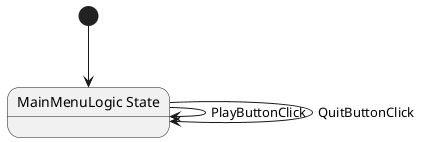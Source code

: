 @startuml MainMenuLogic
state "MainMenuLogic State" as Shellguard_UI_MainMenuLogic_State

Shellguard_UI_MainMenuLogic_State --> Shellguard_UI_MainMenuLogic_State : PlayButtonClick
Shellguard_UI_MainMenuLogic_State --> Shellguard_UI_MainMenuLogic_State : QuitButtonClick
[*] --> Shellguard_UI_MainMenuLogic_State
@enduml